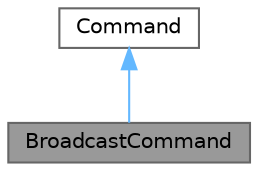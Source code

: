 digraph "BroadcastCommand"
{
 // LATEX_PDF_SIZE
  bgcolor="transparent";
  edge [fontname=Helvetica,fontsize=10,labelfontname=Helvetica,labelfontsize=10];
  node [fontname=Helvetica,fontsize=10,shape=box,height=0.2,width=0.4];
  Node1 [id="Node000001",label="BroadcastCommand",height=0.2,width=0.4,color="gray40", fillcolor="grey60", style="filled", fontcolor="black",tooltip="Concrete command that broadcasts a message to all chat rooms the user is a member of."];
  Node2 -> Node1 [id="edge1_Node000001_Node000002",dir="back",color="steelblue1",style="solid",tooltip=" "];
  Node2 [id="Node000002",label="Command",height=0.2,width=0.4,color="gray40", fillcolor="white", style="filled",URL="$classCommand.html",tooltip="Abstract base class implementing the Command pattern for deferred execution."];
}
